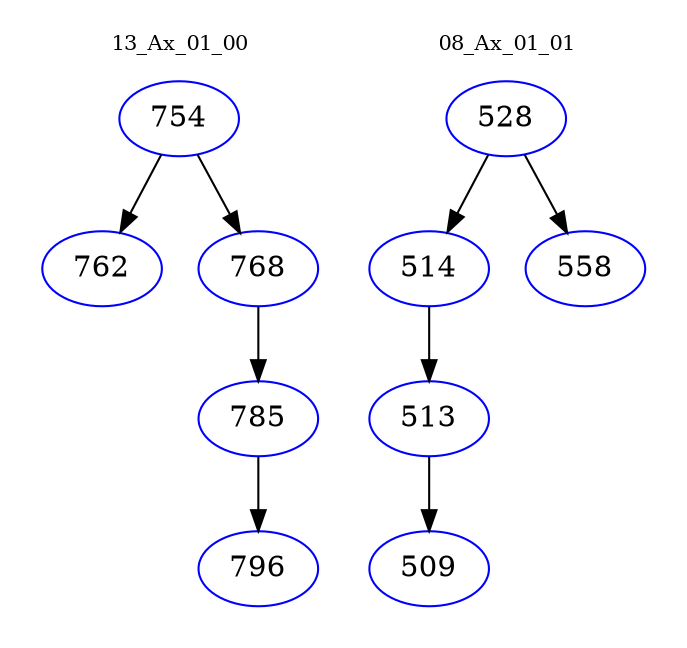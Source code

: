 digraph{
subgraph cluster_0 {
color = white
label = "13_Ax_01_00";
fontsize=10;
T0_754 [label="754", color="blue"]
T0_754 -> T0_762 [color="black"]
T0_762 [label="762", color="blue"]
T0_754 -> T0_768 [color="black"]
T0_768 [label="768", color="blue"]
T0_768 -> T0_785 [color="black"]
T0_785 [label="785", color="blue"]
T0_785 -> T0_796 [color="black"]
T0_796 [label="796", color="blue"]
}
subgraph cluster_1 {
color = white
label = "08_Ax_01_01";
fontsize=10;
T1_528 [label="528", color="blue"]
T1_528 -> T1_514 [color="black"]
T1_514 [label="514", color="blue"]
T1_514 -> T1_513 [color="black"]
T1_513 [label="513", color="blue"]
T1_513 -> T1_509 [color="black"]
T1_509 [label="509", color="blue"]
T1_528 -> T1_558 [color="black"]
T1_558 [label="558", color="blue"]
}
}
